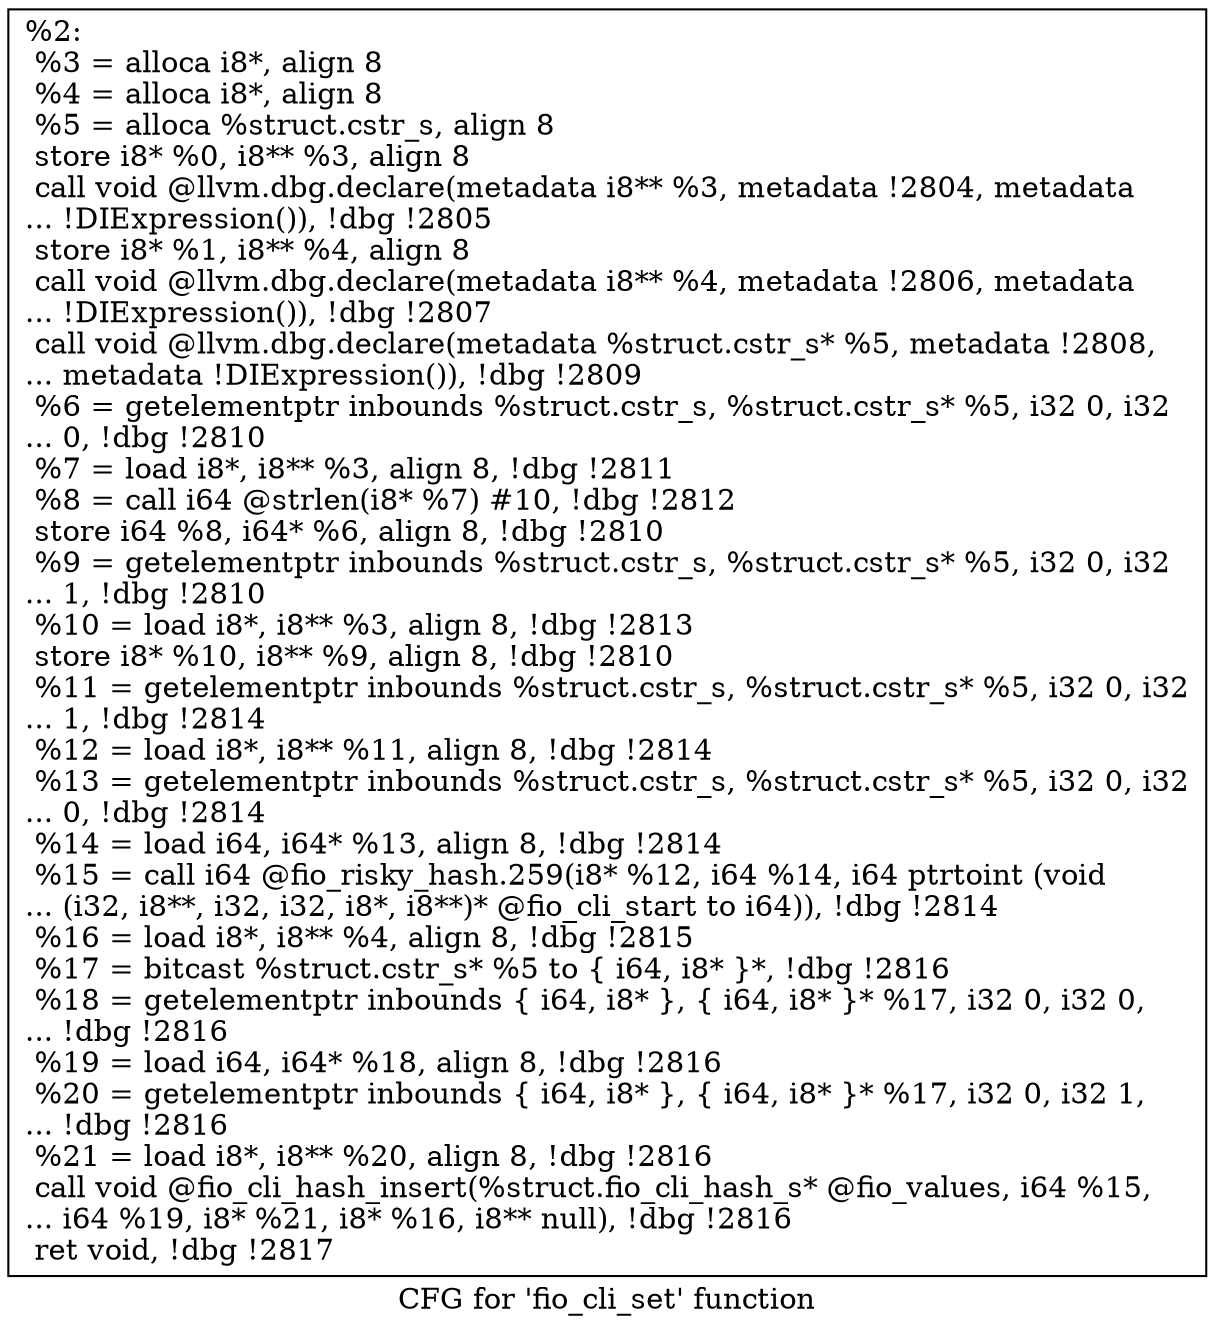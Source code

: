 digraph "CFG for 'fio_cli_set' function" {
	label="CFG for 'fio_cli_set' function";

	Node0x55685216d190 [shape=record,label="{%2:\l  %3 = alloca i8*, align 8\l  %4 = alloca i8*, align 8\l  %5 = alloca %struct.cstr_s, align 8\l  store i8* %0, i8** %3, align 8\l  call void @llvm.dbg.declare(metadata i8** %3, metadata !2804, metadata\l... !DIExpression()), !dbg !2805\l  store i8* %1, i8** %4, align 8\l  call void @llvm.dbg.declare(metadata i8** %4, metadata !2806, metadata\l... !DIExpression()), !dbg !2807\l  call void @llvm.dbg.declare(metadata %struct.cstr_s* %5, metadata !2808,\l... metadata !DIExpression()), !dbg !2809\l  %6 = getelementptr inbounds %struct.cstr_s, %struct.cstr_s* %5, i32 0, i32\l... 0, !dbg !2810\l  %7 = load i8*, i8** %3, align 8, !dbg !2811\l  %8 = call i64 @strlen(i8* %7) #10, !dbg !2812\l  store i64 %8, i64* %6, align 8, !dbg !2810\l  %9 = getelementptr inbounds %struct.cstr_s, %struct.cstr_s* %5, i32 0, i32\l... 1, !dbg !2810\l  %10 = load i8*, i8** %3, align 8, !dbg !2813\l  store i8* %10, i8** %9, align 8, !dbg !2810\l  %11 = getelementptr inbounds %struct.cstr_s, %struct.cstr_s* %5, i32 0, i32\l... 1, !dbg !2814\l  %12 = load i8*, i8** %11, align 8, !dbg !2814\l  %13 = getelementptr inbounds %struct.cstr_s, %struct.cstr_s* %5, i32 0, i32\l... 0, !dbg !2814\l  %14 = load i64, i64* %13, align 8, !dbg !2814\l  %15 = call i64 @fio_risky_hash.259(i8* %12, i64 %14, i64 ptrtoint (void\l... (i32, i8**, i32, i32, i8*, i8**)* @fio_cli_start to i64)), !dbg !2814\l  %16 = load i8*, i8** %4, align 8, !dbg !2815\l  %17 = bitcast %struct.cstr_s* %5 to \{ i64, i8* \}*, !dbg !2816\l  %18 = getelementptr inbounds \{ i64, i8* \}, \{ i64, i8* \}* %17, i32 0, i32 0,\l... !dbg !2816\l  %19 = load i64, i64* %18, align 8, !dbg !2816\l  %20 = getelementptr inbounds \{ i64, i8* \}, \{ i64, i8* \}* %17, i32 0, i32 1,\l... !dbg !2816\l  %21 = load i8*, i8** %20, align 8, !dbg !2816\l  call void @fio_cli_hash_insert(%struct.fio_cli_hash_s* @fio_values, i64 %15,\l... i64 %19, i8* %21, i8* %16, i8** null), !dbg !2816\l  ret void, !dbg !2817\l}"];
}
